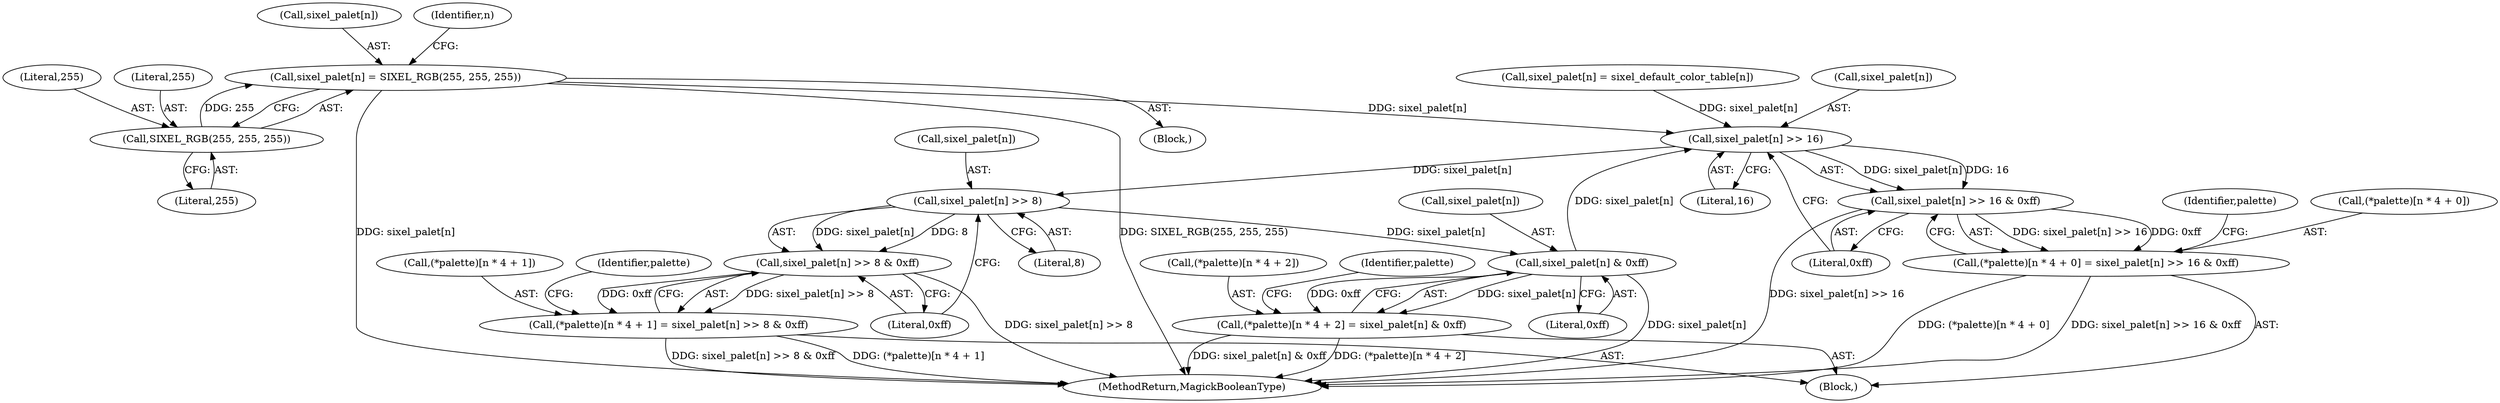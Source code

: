 digraph "0_ImageMagick_10b3823a7619ed22d42764733eb052c4159bc8c1_2@array" {
"1000307" [label="(Call,sixel_palet[n] = SIXEL_RGB(255, 255, 255))"];
"1000311" [label="(Call,SIXEL_RGB(255, 255, 255))"];
"1001390" [label="(Call,sixel_palet[n] >> 16)"];
"1001389" [label="(Call,sixel_palet[n] >> 16 & 0xff)"];
"1001380" [label="(Call,(*palette)[n * 4 + 0] = sixel_palet[n] >> 16 & 0xff)"];
"1001406" [label="(Call,sixel_palet[n] >> 8)"];
"1001405" [label="(Call,sixel_palet[n] >> 8 & 0xff)"];
"1001396" [label="(Call,(*palette)[n * 4 + 1] = sixel_palet[n] >> 8 & 0xff)"];
"1001421" [label="(Call,sixel_palet[n] & 0xff)"];
"1001412" [label="(Call,(*palette)[n * 4 + 2] = sixel_palet[n] & 0xff)"];
"1000312" [label="(Literal,255)"];
"1001411" [label="(Literal,0xff)"];
"1001395" [label="(Literal,0xff)"];
"1000307" [label="(Call,sixel_palet[n] = SIXEL_RGB(255, 255, 255))"];
"1000308" [label="(Call,sixel_palet[n])"];
"1000305" [label="(Identifier,n)"];
"1001396" [label="(Call,(*palette)[n * 4 + 1] = sixel_palet[n] >> 8 & 0xff)"];
"1001421" [label="(Call,sixel_palet[n] & 0xff)"];
"1001422" [label="(Call,sixel_palet[n])"];
"1001407" [label="(Call,sixel_palet[n])"];
"1001394" [label="(Literal,16)"];
"1000306" [label="(Block,)"];
"1001406" [label="(Call,sixel_palet[n] >> 8)"];
"1001380" [label="(Call,(*palette)[n * 4 + 0] = sixel_palet[n] >> 16 & 0xff)"];
"1001399" [label="(Identifier,palette)"];
"1001415" [label="(Identifier,palette)"];
"1000311" [label="(Call,SIXEL_RGB(255, 255, 255))"];
"1000223" [label="(Call,sixel_palet[n] = sixel_default_color_table[n])"];
"1001425" [label="(Literal,0xff)"];
"1001397" [label="(Call,(*palette)[n * 4 + 1])"];
"1001412" [label="(Call,(*palette)[n * 4 + 2] = sixel_palet[n] & 0xff)"];
"1001413" [label="(Call,(*palette)[n * 4 + 2])"];
"1001438" [label="(MethodReturn,MagickBooleanType)"];
"1000313" [label="(Literal,255)"];
"1001381" [label="(Call,(*palette)[n * 4 + 0])"];
"1001429" [label="(Identifier,palette)"];
"1001391" [label="(Call,sixel_palet[n])"];
"1001389" [label="(Call,sixel_palet[n] >> 16 & 0xff)"];
"1001405" [label="(Call,sixel_palet[n] >> 8 & 0xff)"];
"1001379" [label="(Block,)"];
"1000314" [label="(Literal,255)"];
"1001390" [label="(Call,sixel_palet[n] >> 16)"];
"1001410" [label="(Literal,8)"];
"1000307" -> "1000306"  [label="AST: "];
"1000307" -> "1000311"  [label="CFG: "];
"1000308" -> "1000307"  [label="AST: "];
"1000311" -> "1000307"  [label="AST: "];
"1000305" -> "1000307"  [label="CFG: "];
"1000307" -> "1001438"  [label="DDG: SIXEL_RGB(255, 255, 255)"];
"1000307" -> "1001438"  [label="DDG: sixel_palet[n]"];
"1000311" -> "1000307"  [label="DDG: 255"];
"1000307" -> "1001390"  [label="DDG: sixel_palet[n]"];
"1000311" -> "1000314"  [label="CFG: "];
"1000312" -> "1000311"  [label="AST: "];
"1000313" -> "1000311"  [label="AST: "];
"1000314" -> "1000311"  [label="AST: "];
"1001390" -> "1001389"  [label="AST: "];
"1001390" -> "1001394"  [label="CFG: "];
"1001391" -> "1001390"  [label="AST: "];
"1001394" -> "1001390"  [label="AST: "];
"1001395" -> "1001390"  [label="CFG: "];
"1001390" -> "1001389"  [label="DDG: sixel_palet[n]"];
"1001390" -> "1001389"  [label="DDG: 16"];
"1001421" -> "1001390"  [label="DDG: sixel_palet[n]"];
"1000223" -> "1001390"  [label="DDG: sixel_palet[n]"];
"1001390" -> "1001406"  [label="DDG: sixel_palet[n]"];
"1001389" -> "1001380"  [label="AST: "];
"1001389" -> "1001395"  [label="CFG: "];
"1001395" -> "1001389"  [label="AST: "];
"1001380" -> "1001389"  [label="CFG: "];
"1001389" -> "1001438"  [label="DDG: sixel_palet[n] >> 16"];
"1001389" -> "1001380"  [label="DDG: sixel_palet[n] >> 16"];
"1001389" -> "1001380"  [label="DDG: 0xff"];
"1001380" -> "1001379"  [label="AST: "];
"1001381" -> "1001380"  [label="AST: "];
"1001399" -> "1001380"  [label="CFG: "];
"1001380" -> "1001438"  [label="DDG: sixel_palet[n] >> 16 & 0xff"];
"1001380" -> "1001438"  [label="DDG: (*palette)[n * 4 + 0]"];
"1001406" -> "1001405"  [label="AST: "];
"1001406" -> "1001410"  [label="CFG: "];
"1001407" -> "1001406"  [label="AST: "];
"1001410" -> "1001406"  [label="AST: "];
"1001411" -> "1001406"  [label="CFG: "];
"1001406" -> "1001405"  [label="DDG: sixel_palet[n]"];
"1001406" -> "1001405"  [label="DDG: 8"];
"1001406" -> "1001421"  [label="DDG: sixel_palet[n]"];
"1001405" -> "1001396"  [label="AST: "];
"1001405" -> "1001411"  [label="CFG: "];
"1001411" -> "1001405"  [label="AST: "];
"1001396" -> "1001405"  [label="CFG: "];
"1001405" -> "1001438"  [label="DDG: sixel_palet[n] >> 8"];
"1001405" -> "1001396"  [label="DDG: sixel_palet[n] >> 8"];
"1001405" -> "1001396"  [label="DDG: 0xff"];
"1001396" -> "1001379"  [label="AST: "];
"1001397" -> "1001396"  [label="AST: "];
"1001415" -> "1001396"  [label="CFG: "];
"1001396" -> "1001438"  [label="DDG: sixel_palet[n] >> 8 & 0xff"];
"1001396" -> "1001438"  [label="DDG: (*palette)[n * 4 + 1]"];
"1001421" -> "1001412"  [label="AST: "];
"1001421" -> "1001425"  [label="CFG: "];
"1001422" -> "1001421"  [label="AST: "];
"1001425" -> "1001421"  [label="AST: "];
"1001412" -> "1001421"  [label="CFG: "];
"1001421" -> "1001438"  [label="DDG: sixel_palet[n]"];
"1001421" -> "1001412"  [label="DDG: sixel_palet[n]"];
"1001421" -> "1001412"  [label="DDG: 0xff"];
"1001412" -> "1001379"  [label="AST: "];
"1001413" -> "1001412"  [label="AST: "];
"1001429" -> "1001412"  [label="CFG: "];
"1001412" -> "1001438"  [label="DDG: sixel_palet[n] & 0xff"];
"1001412" -> "1001438"  [label="DDG: (*palette)[n * 4 + 2]"];
}
